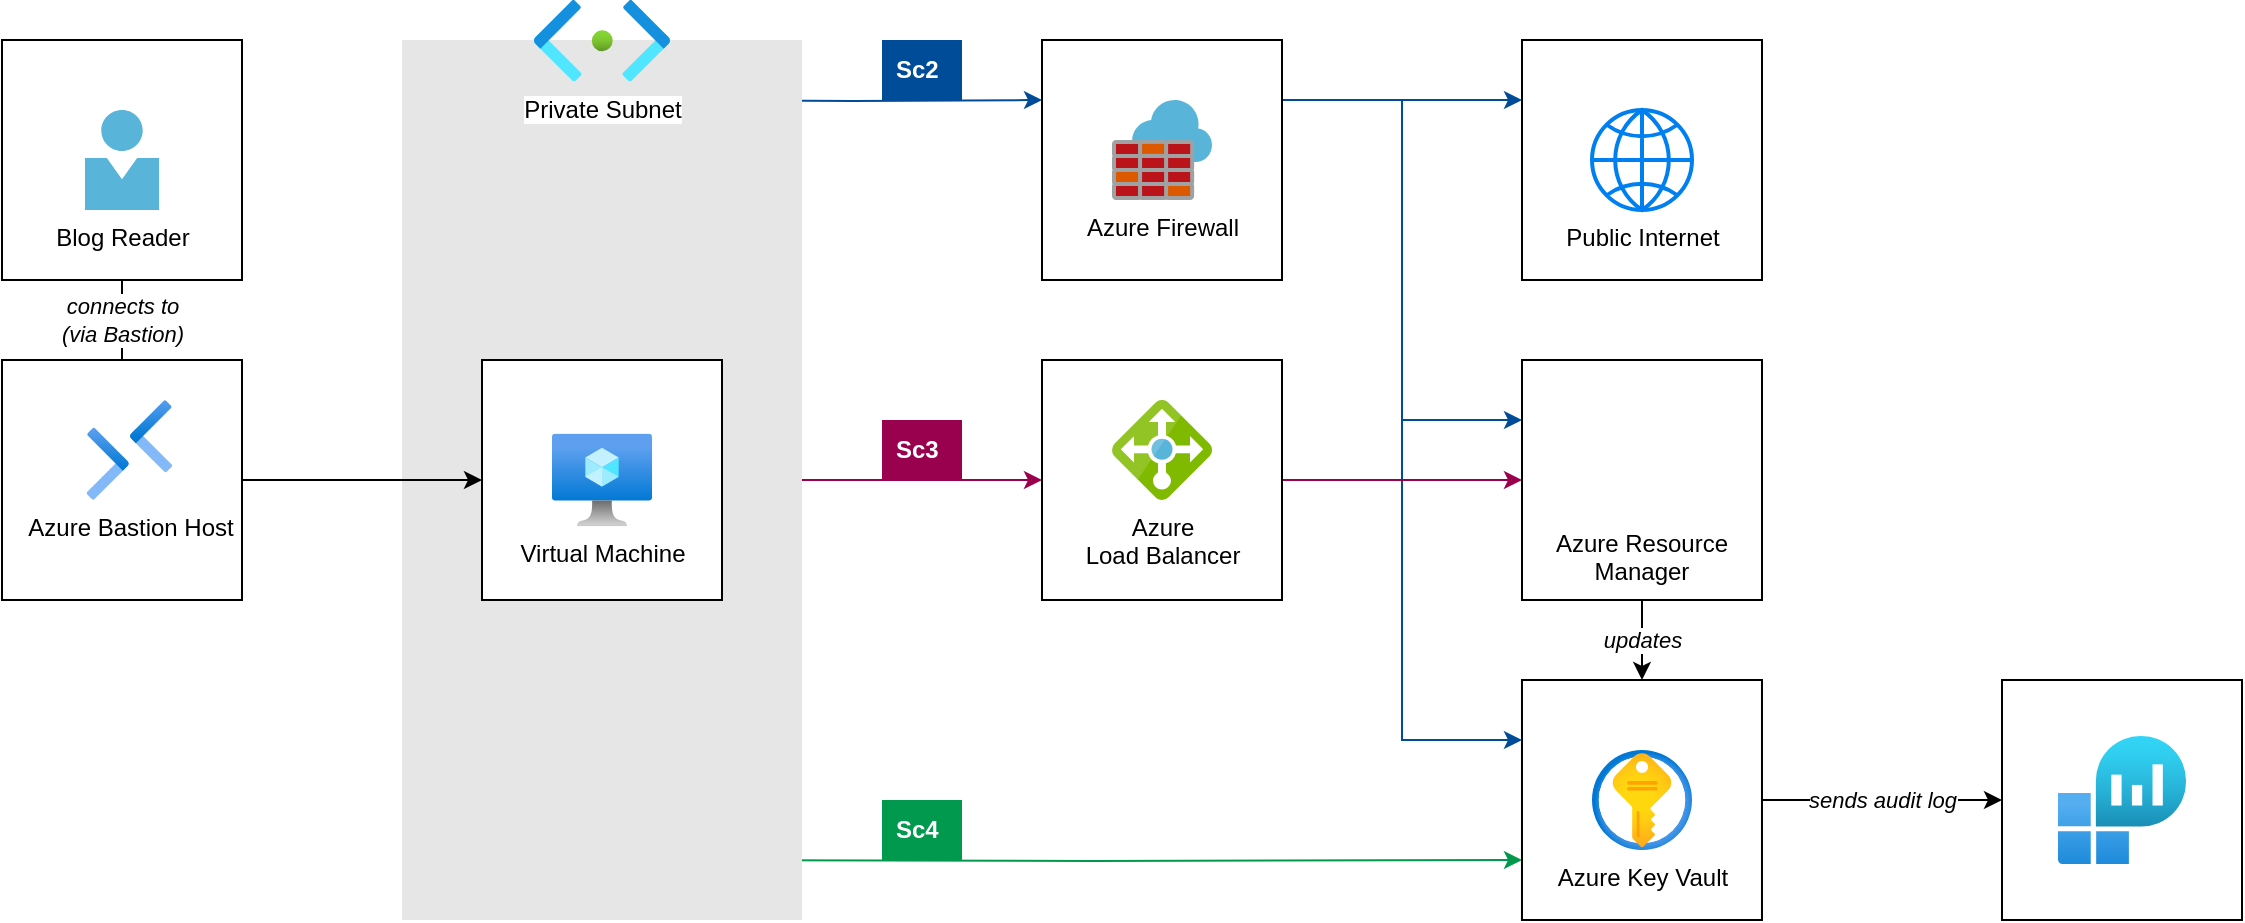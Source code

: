 <mxfile version="24.6.4" type="device">
  <diagram name="Page-1" id="OJo2VBvL7RhJubMaxe69">
    <mxGraphModel dx="2282" dy="1065" grid="1" gridSize="10" guides="1" tooltips="1" connect="1" arrows="1" fold="1" page="1" pageScale="1" pageWidth="827" pageHeight="1169" math="0" shadow="0">
      <root>
        <mxCell id="0" />
        <mxCell id="1" parent="0" />
        <mxCell id="JSwSs0fdfAIHyoP70XAM-23" style="edgeStyle=orthogonalEdgeStyle;rounded=0;orthogonalLoop=1;jettySize=auto;html=1;entryX=0;entryY=0.25;entryDx=0;entryDy=0;strokeColor=#004C99;" edge="1" parent="1" target="JSwSs0fdfAIHyoP70XAM-16">
          <mxGeometry relative="1" as="geometry">
            <mxPoint x="170" y="190" as="sourcePoint" />
          </mxGeometry>
        </mxCell>
        <mxCell id="JSwSs0fdfAIHyoP70XAM-29" style="edgeStyle=orthogonalEdgeStyle;rounded=0;orthogonalLoop=1;jettySize=auto;html=1;entryX=0;entryY=0.75;entryDx=0;entryDy=0;strokeColor=#00994D;" edge="1" parent="1" target="JSwSs0fdfAIHyoP70XAM-22">
          <mxGeometry relative="1" as="geometry">
            <mxPoint x="170" y="570" as="sourcePoint" />
          </mxGeometry>
        </mxCell>
        <mxCell id="JSwSs0fdfAIHyoP70XAM-15" value="" style="whiteSpace=wrap;html=1;fillColor=#E6E6E6;strokeColor=none;points=[[0,0,0,0,0],[0,0.25,0,0,0],[0,0.5,0,0,0],[0,0.75,0,0,0],[0,1,0,0,0],[0.25,0,0,0,0],[0.25,1,0,0,0],[0.5,0,0,0,0],[0.5,1,0,0,0],[0.75,0,0,0,0],[0.75,1,0,0,0],[1,0,0,0,0],[1,0.25,0,0,0],[1,0.5,0,0,0],[1,0.75,0,0,0],[1,1,0,0,0]];" vertex="1" parent="1">
          <mxGeometry x="40" y="160" width="200" height="440" as="geometry" />
        </mxCell>
        <mxCell id="JSwSs0fdfAIHyoP70XAM-43" value="connects to&lt;br&gt;(via Bastion)" style="edgeStyle=orthogonalEdgeStyle;rounded=0;orthogonalLoop=1;jettySize=auto;html=1;entryX=0;entryY=0.5;entryDx=0;entryDy=0;fontStyle=2" edge="1" parent="1" source="JSwSs0fdfAIHyoP70XAM-42" target="JSwSs0fdfAIHyoP70XAM-2">
          <mxGeometry x="-0.857" relative="1" as="geometry">
            <Array as="points">
              <mxPoint x="-100" y="380" />
            </Array>
            <mxPoint as="offset" />
          </mxGeometry>
        </mxCell>
        <mxCell id="JSwSs0fdfAIHyoP70XAM-42" value="" style="whiteSpace=wrap;html=1;fillColor=default;" vertex="1" parent="1">
          <mxGeometry x="-160" y="160" width="120" height="120" as="geometry" />
        </mxCell>
        <mxCell id="JSwSs0fdfAIHyoP70XAM-40" value="" style="whiteSpace=wrap;html=1;fillColor=default;" vertex="1" parent="1">
          <mxGeometry x="-160" y="320" width="120" height="120" as="geometry" />
        </mxCell>
        <mxCell id="JSwSs0fdfAIHyoP70XAM-36" value="" style="whiteSpace=wrap;html=1;fillColor=default;" vertex="1" parent="1">
          <mxGeometry x="840" y="480" width="120" height="120" as="geometry" />
        </mxCell>
        <mxCell id="JSwSs0fdfAIHyoP70XAM-37" value="sends audit log" style="edgeStyle=orthogonalEdgeStyle;rounded=0;orthogonalLoop=1;jettySize=auto;html=1;fontStyle=2" edge="1" parent="1" source="JSwSs0fdfAIHyoP70XAM-22" target="JSwSs0fdfAIHyoP70XAM-36">
          <mxGeometry relative="1" as="geometry" />
        </mxCell>
        <mxCell id="JSwSs0fdfAIHyoP70XAM-22" value="" style="whiteSpace=wrap;html=1;fillColor=default;" vertex="1" parent="1">
          <mxGeometry x="599.99" y="480" width="120" height="120" as="geometry" />
        </mxCell>
        <mxCell id="JSwSs0fdfAIHyoP70XAM-20" value="" style="whiteSpace=wrap;html=1;fillColor=default;" vertex="1" parent="1">
          <mxGeometry x="600" y="160" width="120" height="120" as="geometry" />
        </mxCell>
        <mxCell id="JSwSs0fdfAIHyoP70XAM-24" style="edgeStyle=orthogonalEdgeStyle;rounded=0;orthogonalLoop=1;jettySize=auto;html=1;entryX=0;entryY=0.25;entryDx=0;entryDy=0;exitX=1;exitY=0.25;exitDx=0;exitDy=0;strokeColor=#004C99;" edge="1" parent="1" source="JSwSs0fdfAIHyoP70XAM-16" target="JSwSs0fdfAIHyoP70XAM-20">
          <mxGeometry relative="1" as="geometry" />
        </mxCell>
        <mxCell id="JSwSs0fdfAIHyoP70XAM-25" style="edgeStyle=orthogonalEdgeStyle;rounded=0;orthogonalLoop=1;jettySize=auto;html=1;entryX=0;entryY=0.25;entryDx=0;entryDy=0;exitX=1;exitY=0.25;exitDx=0;exitDy=0;strokeColor=#004C99;" edge="1" parent="1" source="JSwSs0fdfAIHyoP70XAM-16" target="JSwSs0fdfAIHyoP70XAM-21">
          <mxGeometry relative="1" as="geometry" />
        </mxCell>
        <mxCell id="JSwSs0fdfAIHyoP70XAM-26" style="edgeStyle=orthogonalEdgeStyle;rounded=0;orthogonalLoop=1;jettySize=auto;html=1;entryX=0;entryY=0.25;entryDx=0;entryDy=0;exitX=1;exitY=0.25;exitDx=0;exitDy=0;strokeColor=#004C99;" edge="1" parent="1" source="JSwSs0fdfAIHyoP70XAM-16" target="JSwSs0fdfAIHyoP70XAM-22">
          <mxGeometry relative="1" as="geometry" />
        </mxCell>
        <mxCell id="JSwSs0fdfAIHyoP70XAM-16" value="" style="whiteSpace=wrap;html=1;fillColor=default;" vertex="1" parent="1">
          <mxGeometry x="360" y="160" width="120" height="120" as="geometry" />
        </mxCell>
        <mxCell id="JSwSs0fdfAIHyoP70XAM-27" style="edgeStyle=orthogonalEdgeStyle;rounded=0;orthogonalLoop=1;jettySize=auto;html=1;entryX=0;entryY=0.5;entryDx=0;entryDy=0;strokeColor=#99004D;" edge="1" parent="1" source="JSwSs0fdfAIHyoP70XAM-15" target="JSwSs0fdfAIHyoP70XAM-18">
          <mxGeometry relative="1" as="geometry" />
        </mxCell>
        <mxCell id="JSwSs0fdfAIHyoP70XAM-2" value="" style="whiteSpace=wrap;html=1;fillColor=default;" vertex="1" parent="1">
          <mxGeometry x="80" y="320" width="120" height="120" as="geometry" />
        </mxCell>
        <mxCell id="JSwSs0fdfAIHyoP70XAM-1" value="Virtual Machine" style="image;aspect=fixed;html=1;points=[];align=center;fontSize=12;image=img/lib/azure2/compute/Virtual_Machine.svg;" vertex="1" parent="1">
          <mxGeometry x="115" y="356.81" width="50" height="46.38" as="geometry" />
        </mxCell>
        <mxCell id="JSwSs0fdfAIHyoP70XAM-8" value="Azure Firewall" style="image;sketch=0;aspect=fixed;html=1;points=[];align=center;fontSize=12;image=img/lib/mscae/Azure_Firewall.svg;" vertex="1" parent="1">
          <mxGeometry x="395" y="190" width="50" height="50" as="geometry" />
        </mxCell>
        <mxCell id="JSwSs0fdfAIHyoP70XAM-10" value="Azure Key Vault" style="image;aspect=fixed;html=1;points=[];align=center;fontSize=12;image=img/lib/azure2/security/Key_Vaults.svg;" vertex="1" parent="1">
          <mxGeometry x="635" y="515" width="50" height="50" as="geometry" />
        </mxCell>
        <mxCell id="JSwSs0fdfAIHyoP70XAM-13" value="Public Internet" style="html=1;verticalLabelPosition=bottom;align=center;labelBackgroundColor=#ffffff;verticalAlign=top;strokeWidth=2;strokeColor=#0080F0;shadow=0;dashed=0;shape=mxgraph.ios7.icons.globe;aspect=fixed;" vertex="1" parent="1">
          <mxGeometry x="635" y="195" width="50" height="50" as="geometry" />
        </mxCell>
        <mxCell id="JSwSs0fdfAIHyoP70XAM-14" value="Private Subnet" style="image;aspect=fixed;html=1;points=[];align=center;fontSize=12;image=img/lib/azure2/networking/Subnet.svg;" vertex="1" parent="1">
          <mxGeometry x="106" y="140" width="68" height="40.72" as="geometry" />
        </mxCell>
        <mxCell id="JSwSs0fdfAIHyoP70XAM-28" style="edgeStyle=orthogonalEdgeStyle;rounded=0;orthogonalLoop=1;jettySize=auto;html=1;entryX=0;entryY=0.5;entryDx=0;entryDy=0;strokeColor=#99004D;" edge="1" parent="1" source="JSwSs0fdfAIHyoP70XAM-18" target="JSwSs0fdfAIHyoP70XAM-21">
          <mxGeometry relative="1" as="geometry" />
        </mxCell>
        <mxCell id="JSwSs0fdfAIHyoP70XAM-18" value="" style="whiteSpace=wrap;html=1;fillColor=default;" vertex="1" parent="1">
          <mxGeometry x="360" y="320" width="120" height="120" as="geometry" />
        </mxCell>
        <mxCell id="JSwSs0fdfAIHyoP70XAM-9" value="Azure&lt;br&gt;Load Balancer" style="image;sketch=0;aspect=fixed;html=1;points=[];align=center;fontSize=12;image=img/lib/mscae/Load_Balancer_feature.svg;" vertex="1" parent="1">
          <mxGeometry x="395" y="340" width="50" height="50" as="geometry" />
        </mxCell>
        <mxCell id="JSwSs0fdfAIHyoP70XAM-38" value="updates" style="edgeStyle=orthogonalEdgeStyle;rounded=0;orthogonalLoop=1;jettySize=auto;html=1;fontStyle=2" edge="1" parent="1" source="JSwSs0fdfAIHyoP70XAM-21" target="JSwSs0fdfAIHyoP70XAM-22">
          <mxGeometry relative="1" as="geometry" />
        </mxCell>
        <mxCell id="JSwSs0fdfAIHyoP70XAM-21" value="" style="whiteSpace=wrap;html=1;fillColor=default;" vertex="1" parent="1">
          <mxGeometry x="600" y="320" width="120" height="120" as="geometry" />
        </mxCell>
        <mxCell id="JSwSs0fdfAIHyoP70XAM-19" value="Azure Resource&#xa;Manager" style="shape=image;verticalLabelPosition=bottom;labelBackgroundColor=default;verticalAlign=top;aspect=fixed;imageAspect=0;image=https://logos-world.net/wp-content/uploads/2021/03/Azure-Logo-2020-present.png;" vertex="1" parent="1">
          <mxGeometry x="620" y="353.19" width="79.97" height="45" as="geometry" />
        </mxCell>
        <mxCell id="JSwSs0fdfAIHyoP70XAM-30" value="Sc2" style="text;html=1;align=left;verticalAlign=middle;whiteSpace=wrap;rounded=0;labelBackgroundColor=none;fillColor=#004C99;fontColor=#FFFFFF;spacingLeft=5;fontStyle=1" vertex="1" parent="1">
          <mxGeometry x="280" y="160" width="40" height="30" as="geometry" />
        </mxCell>
        <mxCell id="JSwSs0fdfAIHyoP70XAM-31" value="Sc3" style="text;html=1;align=left;verticalAlign=middle;whiteSpace=wrap;rounded=0;labelBackgroundColor=none;fillColor=#99004D;fontColor=#FFFFFF;spacingLeft=5;fontStyle=1" vertex="1" parent="1">
          <mxGeometry x="280" y="350" width="40" height="30" as="geometry" />
        </mxCell>
        <mxCell id="JSwSs0fdfAIHyoP70XAM-33" value="Sc4" style="text;html=1;align=left;verticalAlign=middle;whiteSpace=wrap;rounded=0;labelBackgroundColor=none;fillColor=#00994D;fontColor=#FFFFFF;spacingLeft=5;fontStyle=1" vertex="1" parent="1">
          <mxGeometry x="280" y="540" width="40" height="30" as="geometry" />
        </mxCell>
        <mxCell id="JSwSs0fdfAIHyoP70XAM-35" value="" style="image;aspect=fixed;html=1;points=[];align=center;fontSize=12;image=img/lib/azure2/analytics/Log_Analytics_Workspaces.svg;" vertex="1" parent="1">
          <mxGeometry x="868" y="508" width="64" height="64" as="geometry" />
        </mxCell>
        <mxCell id="JSwSs0fdfAIHyoP70XAM-39" value="Azure Bastion Host" style="image;aspect=fixed;html=1;points=[];align=center;fontSize=12;image=img/lib/azure2/networking/Bastions.svg;" vertex="1" parent="1">
          <mxGeometry x="-117.65" y="340" width="42.65" height="50" as="geometry" />
        </mxCell>
        <mxCell id="JSwSs0fdfAIHyoP70XAM-41" value="Blog Reader" style="image;sketch=0;aspect=fixed;html=1;points=[];align=center;fontSize=12;image=img/lib/mscae/Person.svg;" vertex="1" parent="1">
          <mxGeometry x="-118.5" y="195" width="37" height="50" as="geometry" />
        </mxCell>
      </root>
    </mxGraphModel>
  </diagram>
</mxfile>
